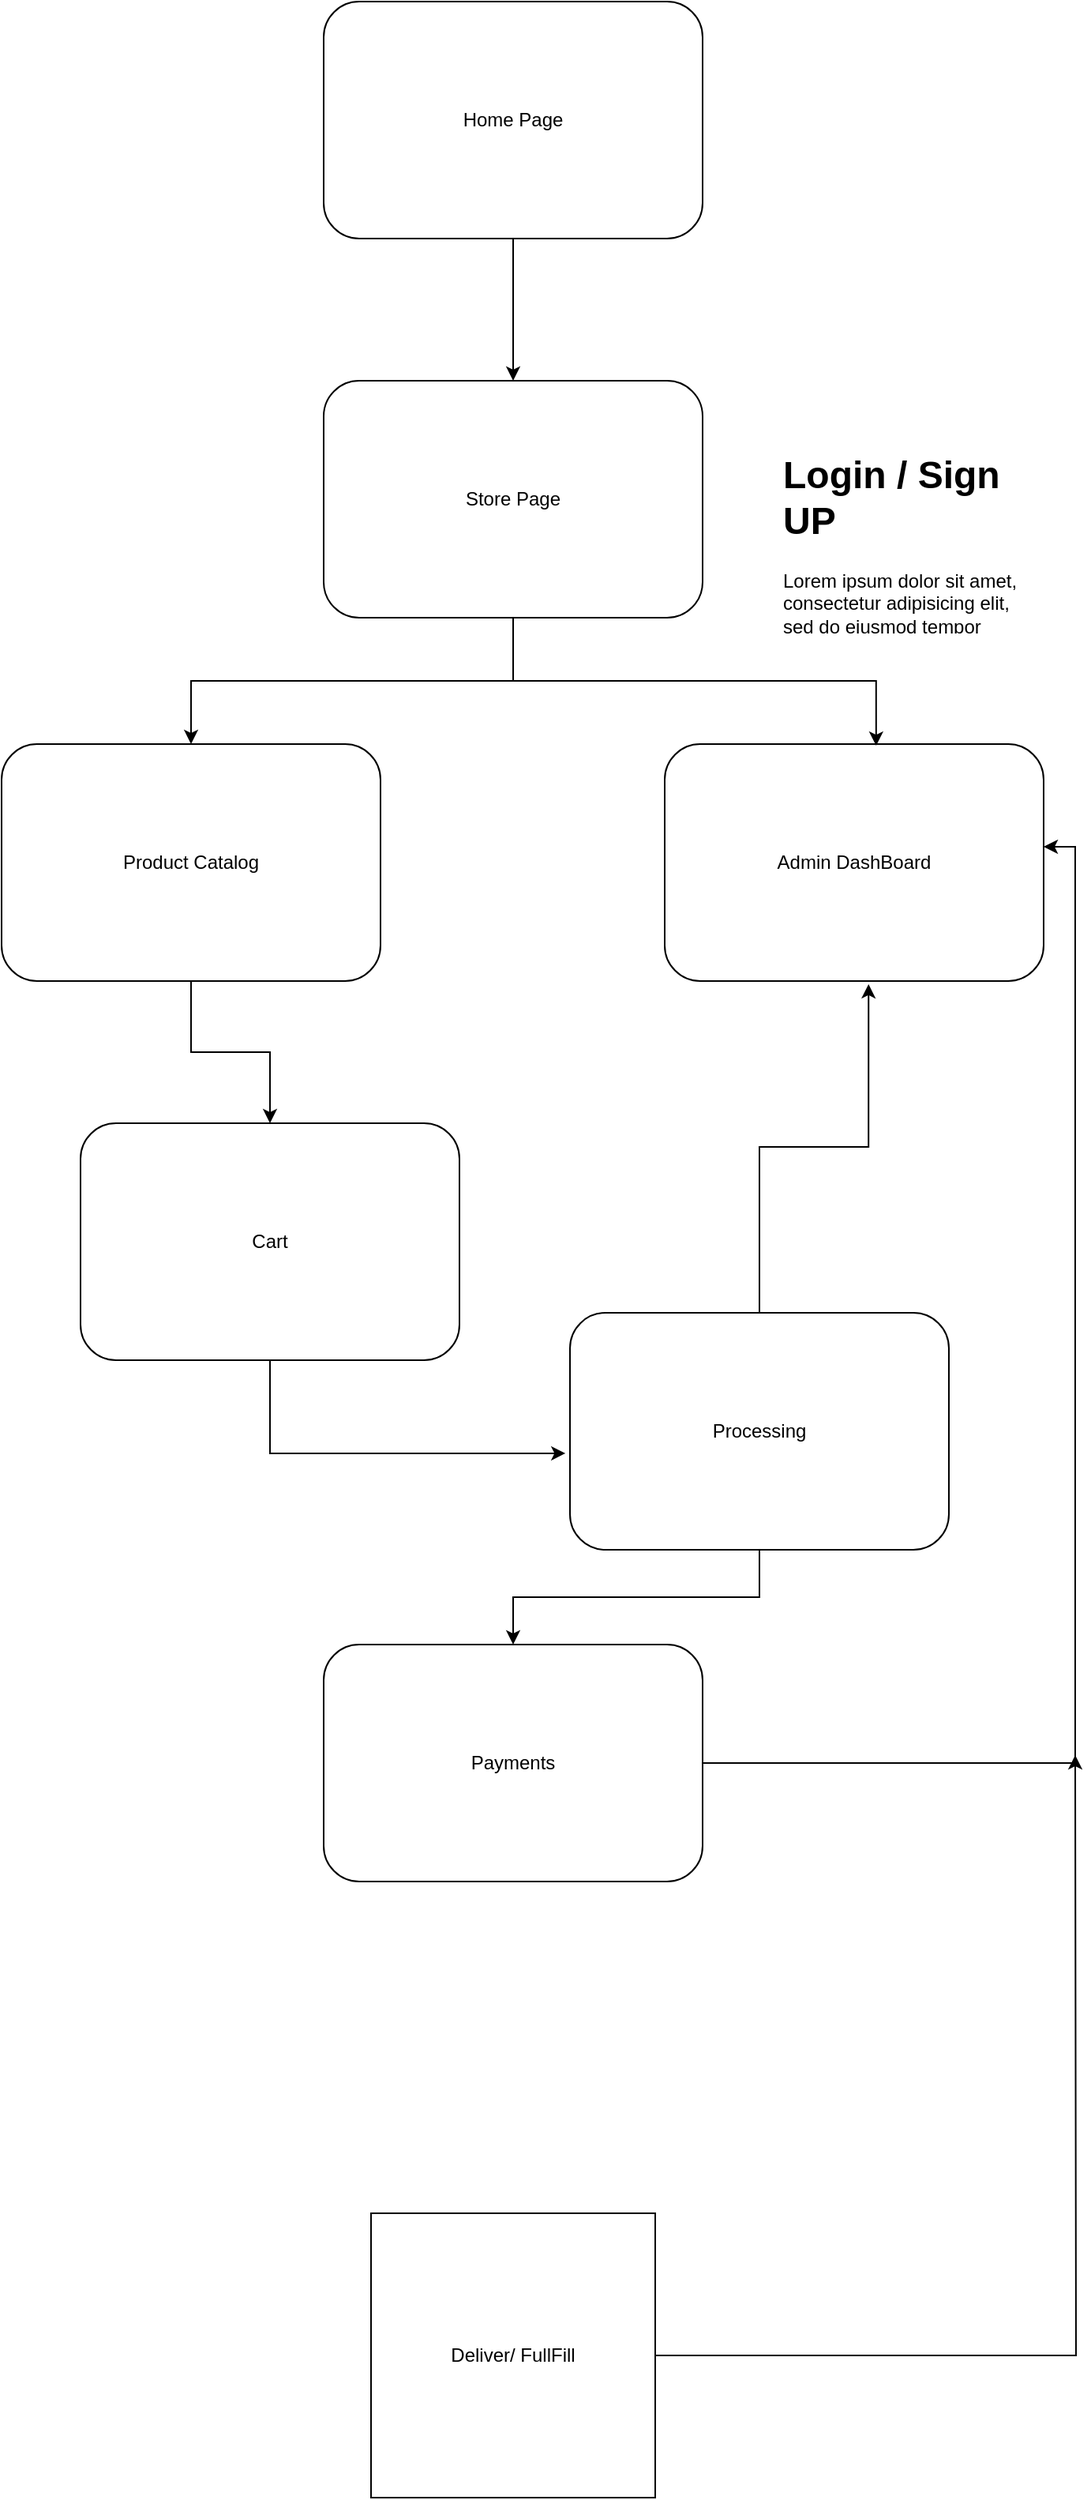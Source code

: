 <mxfile version="22.1.5" type="github">
  <diagram id="C5RBs43oDa-KdzZeNtuy" name="Page-1">
    <mxGraphModel dx="1434" dy="3136" grid="1" gridSize="10" guides="1" tooltips="1" connect="1" arrows="1" fold="1" page="1" pageScale="1" pageWidth="827" pageHeight="1169" math="0" shadow="0">
      <root>
        <mxCell id="WIyWlLk6GJQsqaUBKTNV-0" />
        <mxCell id="WIyWlLk6GJQsqaUBKTNV-1" parent="WIyWlLk6GJQsqaUBKTNV-0" />
        <mxCell id="N5PV2EzXh5DM1njIMYpt-21" style="edgeStyle=orthogonalEdgeStyle;rounded=0;orthogonalLoop=1;jettySize=auto;html=1;exitX=1;exitY=0.5;exitDx=0;exitDy=0;" edge="1" parent="WIyWlLk6GJQsqaUBKTNV-1" source="N5PV2EzXh5DM1njIMYpt-0">
          <mxGeometry relative="1" as="geometry">
            <mxPoint x="780" y="-370" as="targetPoint" />
          </mxGeometry>
        </mxCell>
        <mxCell id="N5PV2EzXh5DM1njIMYpt-0" value="Deliver/ FullFill" style="whiteSpace=wrap;html=1;aspect=fixed;" vertex="1" parent="WIyWlLk6GJQsqaUBKTNV-1">
          <mxGeometry x="334" y="-80" width="180" height="180" as="geometry" />
        </mxCell>
        <mxCell id="N5PV2EzXh5DM1njIMYpt-1" value="&lt;h1&gt;Login / Sign UP&lt;/h1&gt;&lt;p&gt;Lorem ipsum dolor sit amet, consectetur adipisicing elit, sed do eiusmod tempor incididunt ut labore et dolore magna aliqua.&lt;/p&gt;" style="text;html=1;strokeColor=none;fillColor=none;spacing=5;spacingTop=-20;whiteSpace=wrap;overflow=hidden;rounded=0;" vertex="1" parent="WIyWlLk6GJQsqaUBKTNV-1">
          <mxGeometry x="590" y="-1200" width="170" height="120" as="geometry" />
        </mxCell>
        <mxCell id="N5PV2EzXh5DM1njIMYpt-8" style="edgeStyle=orthogonalEdgeStyle;rounded=0;orthogonalLoop=1;jettySize=auto;html=1;exitX=0.5;exitY=1;exitDx=0;exitDy=0;entryX=0.5;entryY=0;entryDx=0;entryDy=0;" edge="1" parent="WIyWlLk6GJQsqaUBKTNV-1" source="N5PV2EzXh5DM1njIMYpt-2" target="N5PV2EzXh5DM1njIMYpt-6">
          <mxGeometry relative="1" as="geometry" />
        </mxCell>
        <mxCell id="N5PV2EzXh5DM1njIMYpt-2" value="Store Page" style="rounded=1;whiteSpace=wrap;html=1;" vertex="1" parent="WIyWlLk6GJQsqaUBKTNV-1">
          <mxGeometry x="304" y="-1240" width="240" height="150" as="geometry" />
        </mxCell>
        <mxCell id="N5PV2EzXh5DM1njIMYpt-7" style="edgeStyle=orthogonalEdgeStyle;rounded=0;orthogonalLoop=1;jettySize=auto;html=1;entryX=0.5;entryY=0;entryDx=0;entryDy=0;" edge="1" parent="WIyWlLk6GJQsqaUBKTNV-1" source="N5PV2EzXh5DM1njIMYpt-3" target="N5PV2EzXh5DM1njIMYpt-2">
          <mxGeometry relative="1" as="geometry" />
        </mxCell>
        <mxCell id="N5PV2EzXh5DM1njIMYpt-3" value="Home Page" style="rounded=1;whiteSpace=wrap;html=1;" vertex="1" parent="WIyWlLk6GJQsqaUBKTNV-1">
          <mxGeometry x="304" y="-1480" width="240" height="150" as="geometry" />
        </mxCell>
        <mxCell id="N5PV2EzXh5DM1njIMYpt-4" value="Admin DashBoard" style="rounded=1;whiteSpace=wrap;html=1;" vertex="1" parent="WIyWlLk6GJQsqaUBKTNV-1">
          <mxGeometry x="520" y="-1010" width="240" height="150" as="geometry" />
        </mxCell>
        <mxCell id="N5PV2EzXh5DM1njIMYpt-5" value="Payments" style="rounded=1;whiteSpace=wrap;html=1;" vertex="1" parent="WIyWlLk6GJQsqaUBKTNV-1">
          <mxGeometry x="304" y="-440" width="240" height="150" as="geometry" />
        </mxCell>
        <mxCell id="N5PV2EzXh5DM1njIMYpt-13" style="edgeStyle=orthogonalEdgeStyle;rounded=0;orthogonalLoop=1;jettySize=auto;html=1;exitX=0.5;exitY=1;exitDx=0;exitDy=0;entryX=0.5;entryY=0;entryDx=0;entryDy=0;" edge="1" parent="WIyWlLk6GJQsqaUBKTNV-1" source="N5PV2EzXh5DM1njIMYpt-6" target="N5PV2EzXh5DM1njIMYpt-12">
          <mxGeometry relative="1" as="geometry" />
        </mxCell>
        <mxCell id="N5PV2EzXh5DM1njIMYpt-6" value="Product Catalog" style="rounded=1;whiteSpace=wrap;html=1;" vertex="1" parent="WIyWlLk6GJQsqaUBKTNV-1">
          <mxGeometry x="100" y="-1010" width="240" height="150" as="geometry" />
        </mxCell>
        <mxCell id="N5PV2EzXh5DM1njIMYpt-9" style="edgeStyle=orthogonalEdgeStyle;rounded=0;orthogonalLoop=1;jettySize=auto;html=1;exitX=0.5;exitY=1;exitDx=0;exitDy=0;entryX=0.558;entryY=0.007;entryDx=0;entryDy=0;entryPerimeter=0;" edge="1" parent="WIyWlLk6GJQsqaUBKTNV-1" source="N5PV2EzXh5DM1njIMYpt-2" target="N5PV2EzXh5DM1njIMYpt-4">
          <mxGeometry relative="1" as="geometry" />
        </mxCell>
        <mxCell id="N5PV2EzXh5DM1njIMYpt-12" value="Cart" style="rounded=1;whiteSpace=wrap;html=1;" vertex="1" parent="WIyWlLk6GJQsqaUBKTNV-1">
          <mxGeometry x="150" y="-770" width="240" height="150" as="geometry" />
        </mxCell>
        <mxCell id="N5PV2EzXh5DM1njIMYpt-19" style="edgeStyle=orthogonalEdgeStyle;rounded=0;orthogonalLoop=1;jettySize=auto;html=1;exitX=0.5;exitY=1;exitDx=0;exitDy=0;entryX=0.5;entryY=0;entryDx=0;entryDy=0;" edge="1" parent="WIyWlLk6GJQsqaUBKTNV-1" source="N5PV2EzXh5DM1njIMYpt-14" target="N5PV2EzXh5DM1njIMYpt-5">
          <mxGeometry relative="1" as="geometry" />
        </mxCell>
        <mxCell id="N5PV2EzXh5DM1njIMYpt-14" value="Processing" style="rounded=1;whiteSpace=wrap;html=1;" vertex="1" parent="WIyWlLk6GJQsqaUBKTNV-1">
          <mxGeometry x="460" y="-650" width="240" height="150" as="geometry" />
        </mxCell>
        <mxCell id="N5PV2EzXh5DM1njIMYpt-17" style="edgeStyle=orthogonalEdgeStyle;rounded=0;orthogonalLoop=1;jettySize=auto;html=1;exitX=0.5;exitY=1;exitDx=0;exitDy=0;entryX=-0.012;entryY=0.593;entryDx=0;entryDy=0;entryPerimeter=0;" edge="1" parent="WIyWlLk6GJQsqaUBKTNV-1" source="N5PV2EzXh5DM1njIMYpt-12" target="N5PV2EzXh5DM1njIMYpt-14">
          <mxGeometry relative="1" as="geometry" />
        </mxCell>
        <mxCell id="N5PV2EzXh5DM1njIMYpt-18" style="edgeStyle=orthogonalEdgeStyle;rounded=0;orthogonalLoop=1;jettySize=auto;html=1;exitX=0.5;exitY=0;exitDx=0;exitDy=0;entryX=0.538;entryY=1.013;entryDx=0;entryDy=0;entryPerimeter=0;" edge="1" parent="WIyWlLk6GJQsqaUBKTNV-1" source="N5PV2EzXh5DM1njIMYpt-14" target="N5PV2EzXh5DM1njIMYpt-4">
          <mxGeometry relative="1" as="geometry" />
        </mxCell>
        <mxCell id="N5PV2EzXh5DM1njIMYpt-20" style="edgeStyle=orthogonalEdgeStyle;rounded=0;orthogonalLoop=1;jettySize=auto;html=1;exitX=1;exitY=0.5;exitDx=0;exitDy=0;entryX=1;entryY=0.433;entryDx=0;entryDy=0;entryPerimeter=0;" edge="1" parent="WIyWlLk6GJQsqaUBKTNV-1" source="N5PV2EzXh5DM1njIMYpt-5" target="N5PV2EzXh5DM1njIMYpt-4">
          <mxGeometry relative="1" as="geometry" />
        </mxCell>
      </root>
    </mxGraphModel>
  </diagram>
</mxfile>
